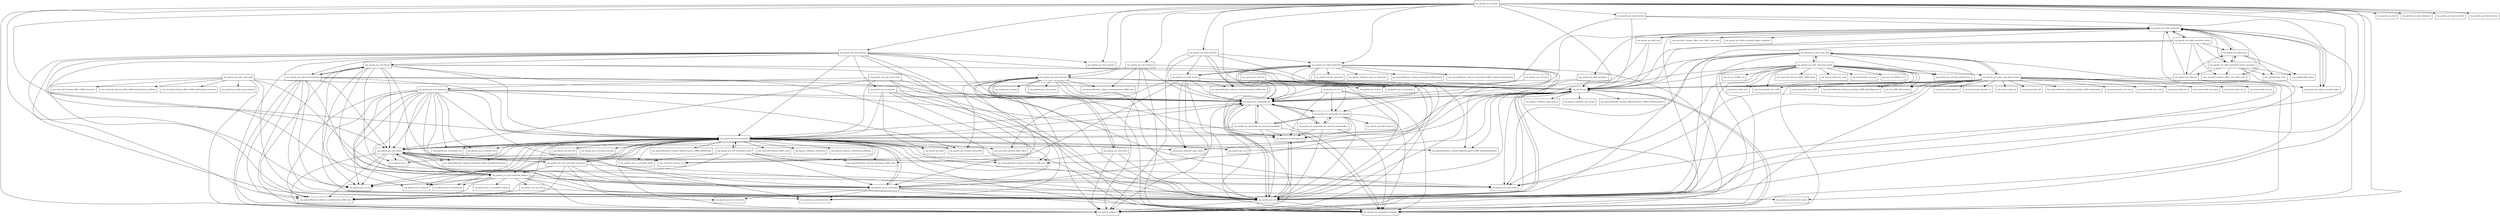 digraph poi_ooxml_3_17_beta1_package_dependencies {
  node [shape = box, fontsize=10.0];
  org_apache_poi -> org_apache_poi_openxml4j_exceptions;
  org_apache_poi -> org_apache_poi_openxml4j_opc;
  org_apache_poi -> org_apache_poi_openxml4j_opc_internal;
  org_apache_poi -> org_apache_poi_openxml4j_util;
  org_apache_poi -> org_apache_poi_poifs_filesystem;
  org_apache_poi -> org_apache_poi_util;
  org_apache_poi -> org_apache_xmlbeans;
  org_apache_poi -> org_apache_xmlbeans_impl_common;
  org_apache_poi -> org_apache_xmlbeans_xml_stream;
  org_apache_poi -> org_openxmlformats_schemas_officeDocument_x2006_customProperties;
  org_apache_poi -> org_openxmlformats_schemas_officeDocument_x2006_extendedProperties;
  org_apache_poi_dev -> org_apache_poi_openxml4j_exceptions;
  org_apache_poi_dev -> org_apache_poi_openxml4j_opc;
  org_apache_poi_dev -> org_apache_poi_openxml4j_opc_internal;
  org_apache_poi_dev -> org_apache_poi_openxml4j_util;
  org_apache_poi_dev -> org_apache_poi_util;
  org_apache_poi_extractor -> org_apache_poi;
  org_apache_poi_extractor -> org_apache_poi_hsmf;
  org_apache_poi_extractor -> org_apache_poi_hsmf_datatypes;
  org_apache_poi_extractor -> org_apache_poi_hsmf_extractor;
  org_apache_poi_extractor -> org_apache_poi_hssf_extractor;
  org_apache_poi_extractor -> org_apache_poi_hssf_record_crypto;
  org_apache_poi_extractor -> org_apache_poi_hwpf_extractor;
  org_apache_poi_extractor -> org_apache_poi_openxml4j_exceptions;
  org_apache_poi_extractor -> org_apache_poi_openxml4j_opc;
  org_apache_poi_extractor -> org_apache_poi_poifs_crypt;
  org_apache_poi_extractor -> org_apache_poi_poifs_filesystem;
  org_apache_poi_extractor -> org_apache_poi_util;
  org_apache_poi_extractor -> org_apache_poi_xdgf_extractor;
  org_apache_poi_extractor -> org_apache_poi_xslf_extractor;
  org_apache_poi_extractor -> org_apache_poi_xslf_usermodel;
  org_apache_poi_extractor -> org_apache_poi_xssf_extractor;
  org_apache_poi_extractor -> org_apache_poi_xssf_usermodel;
  org_apache_poi_extractor -> org_apache_poi_xwpf_extractor;
  org_apache_poi_extractor -> org_apache_poi_xwpf_usermodel;
  org_apache_poi_extractor -> org_apache_xmlbeans;
  org_apache_poi_openxml4j_exceptions -> org_apache_poi;
  org_apache_poi_openxml4j_opc -> org_apache_poi_openxml4j_exceptions;
  org_apache_poi_openxml4j_opc -> org_apache_poi_openxml4j_opc_internal;
  org_apache_poi_openxml4j_opc -> org_apache_poi_openxml4j_opc_internal_marshallers;
  org_apache_poi_openxml4j_opc -> org_apache_poi_openxml4j_opc_internal_unmarshallers;
  org_apache_poi_openxml4j_opc -> org_apache_poi_openxml4j_util;
  org_apache_poi_openxml4j_opc -> org_apache_poi_util;
  org_apache_poi_openxml4j_opc_internal -> org_apache_poi_openxml4j_exceptions;
  org_apache_poi_openxml4j_opc_internal -> org_apache_poi_openxml4j_opc;
  org_apache_poi_openxml4j_opc_internal -> org_apache_poi_openxml4j_opc_internal_marshallers;
  org_apache_poi_openxml4j_opc_internal -> org_apache_poi_openxml4j_opc_internal_unmarshallers;
  org_apache_poi_openxml4j_opc_internal -> org_apache_poi_openxml4j_util;
  org_apache_poi_openxml4j_opc_internal -> org_apache_poi_poifs_common;
  org_apache_poi_openxml4j_opc_internal -> org_apache_poi_util;
  org_apache_poi_openxml4j_opc_internal_marshallers -> org_apache_poi_openxml4j_exceptions;
  org_apache_poi_openxml4j_opc_internal_marshallers -> org_apache_poi_openxml4j_opc;
  org_apache_poi_openxml4j_opc_internal_marshallers -> org_apache_poi_openxml4j_opc_internal;
  org_apache_poi_openxml4j_opc_internal_marshallers -> org_apache_poi_openxml4j_util;
  org_apache_poi_openxml4j_opc_internal_marshallers -> org_apache_poi_util;
  org_apache_poi_openxml4j_opc_internal_marshallers -> org_apache_poi_xssf_usermodel;
  org_apache_poi_openxml4j_opc_internal_unmarshallers -> org_apache_poi_openxml4j_exceptions;
  org_apache_poi_openxml4j_opc_internal_unmarshallers -> org_apache_poi_openxml4j_opc;
  org_apache_poi_openxml4j_opc_internal_unmarshallers -> org_apache_poi_openxml4j_opc_internal;
  org_apache_poi_openxml4j_opc_internal_unmarshallers -> org_apache_poi_openxml4j_util;
  org_apache_poi_openxml4j_opc_internal_unmarshallers -> org_apache_poi_util;
  org_apache_poi_openxml4j_util -> org_apache_poi_util;
  org_apache_poi_poifs_crypt_agile -> com_microsoft_schemas_office_x2006_encryption;
  org_apache_poi_poifs_crypt_agile -> com_microsoft_schemas_office_x2006_keyEncryptor_certificate;
  org_apache_poi_poifs_crypt_agile -> com_microsoft_schemas_office_x2006_keyEncryptor_password;
  org_apache_poi_poifs_crypt_agile -> org_apache_poi;
  org_apache_poi_poifs_crypt_agile -> org_apache_poi_poifs_crypt;
  org_apache_poi_poifs_crypt_agile -> org_apache_poi_poifs_crypt_standard;
  org_apache_poi_poifs_crypt_agile -> org_apache_poi_poifs_filesystem;
  org_apache_poi_poifs_crypt_agile -> org_apache_poi_util;
  org_apache_poi_poifs_crypt_agile -> org_apache_xmlbeans;
  org_apache_poi_poifs_crypt_dsig -> org_apache_jcp_xml_dsig_internal_dom;
  org_apache_poi_poifs_crypt_dsig -> org_apache_poi;
  org_apache_poi_poifs_crypt_dsig -> org_apache_poi_openxml4j_exceptions;
  org_apache_poi_poifs_crypt_dsig -> org_apache_poi_openxml4j_opc;
  org_apache_poi_poifs_crypt_dsig -> org_apache_poi_poifs_crypt;
  org_apache_poi_poifs_crypt_dsig -> org_apache_poi_poifs_crypt_dsig_facets;
  org_apache_poi_poifs_crypt_dsig -> org_apache_poi_poifs_crypt_dsig_services;
  org_apache_poi_poifs_crypt_dsig -> org_apache_poi_util;
  org_apache_poi_poifs_crypt_dsig -> org_apache_xmlbeans;
  org_apache_poi_poifs_crypt_dsig -> org_w3_x2000_x09_xmldsig;
  org_apache_poi_poifs_crypt_dsig_facets -> com_microsoft_schemas_office_x2006_digsig;
  org_apache_poi_poifs_crypt_dsig_facets -> org_apache_jcp_xml_dsig_internal_dom;
  org_apache_poi_poifs_crypt_dsig_facets -> org_apache_poi;
  org_apache_poi_poifs_crypt_dsig_facets -> org_apache_poi_openxml4j_exceptions;
  org_apache_poi_poifs_crypt_dsig_facets -> org_apache_poi_openxml4j_opc;
  org_apache_poi_poifs_crypt_dsig_facets -> org_apache_poi_poifs_crypt;
  org_apache_poi_poifs_crypt_dsig_facets -> org_apache_poi_poifs_crypt_dsig;
  org_apache_poi_poifs_crypt_dsig_facets -> org_apache_poi_poifs_crypt_dsig_services;
  org_apache_poi_poifs_crypt_dsig_facets -> org_apache_poi_util;
  org_apache_poi_poifs_crypt_dsig_facets -> org_apache_xmlbeans;
  org_apache_poi_poifs_crypt_dsig_facets -> org_bouncycastle_asn1;
  org_apache_poi_poifs_crypt_dsig_facets -> org_bouncycastle_asn1_ocsp;
  org_apache_poi_poifs_crypt_dsig_facets -> org_bouncycastle_asn1_x500;
  org_apache_poi_poifs_crypt_dsig_facets -> org_bouncycastle_asn1_x509;
  org_apache_poi_poifs_crypt_dsig_facets -> org_bouncycastle_cert_ocsp;
  org_apache_poi_poifs_crypt_dsig_facets -> org_etsi_uri_x01903_v13;
  org_apache_poi_poifs_crypt_dsig_facets -> org_etsi_uri_x01903_v14;
  org_apache_poi_poifs_crypt_dsig_facets -> org_openxmlformats_schemas_xpackage_x2006_digitalSignature;
  org_apache_poi_poifs_crypt_dsig_facets -> org_w3_x2000_x09_xmldsig;
  org_apache_poi_poifs_crypt_dsig_services -> org_apache_poi;
  org_apache_poi_poifs_crypt_dsig_services -> org_apache_poi_poifs_crypt;
  org_apache_poi_poifs_crypt_dsig_services -> org_apache_poi_poifs_crypt_dsig;
  org_apache_poi_poifs_crypt_dsig_services -> org_apache_poi_util;
  org_apache_poi_poifs_crypt_dsig_services -> org_apache_xmlbeans;
  org_apache_poi_poifs_crypt_dsig_services -> org_bouncycastle_asn1;
  org_apache_poi_poifs_crypt_dsig_services -> org_bouncycastle_asn1_cmp;
  org_apache_poi_poifs_crypt_dsig_services -> org_bouncycastle_asn1_nist;
  org_apache_poi_poifs_crypt_dsig_services -> org_bouncycastle_asn1_x500;
  org_apache_poi_poifs_crypt_dsig_services -> org_bouncycastle_asn1_x509;
  org_apache_poi_poifs_crypt_dsig_services -> org_bouncycastle_cert;
  org_apache_poi_poifs_crypt_dsig_services -> org_bouncycastle_cert_jcajce;
  org_apache_poi_poifs_crypt_dsig_services -> org_bouncycastle_cms;
  org_apache_poi_poifs_crypt_dsig_services -> org_bouncycastle_cms_bc;
  org_apache_poi_poifs_crypt_dsig_services -> org_bouncycastle_operator;
  org_apache_poi_poifs_crypt_dsig_services -> org_bouncycastle_operator_bc;
  org_apache_poi_poifs_crypt_dsig_services -> org_bouncycastle_tsp;
  org_apache_poi_poifs_crypt_dsig_services -> org_bouncycastle_util;
  org_apache_poi_poifs_crypt_dsig_services -> org_openxmlformats_schemas_xpackage_x2006_digitalSignature;
  org_apache_poi_poifs_crypt_dsig_services -> org_openxmlformats_schemas_xpackage_x2006_relationships;
  org_apache_poi_poifs_crypt_dsig_services -> org_w3_x2000_x09_xmldsig;
  org_apache_poi_poifs_crypt_temp -> org_apache_poi_openxml4j_util;
  org_apache_poi_poifs_crypt_temp -> org_apache_poi_poifs_crypt;
  org_apache_poi_poifs_crypt_temp -> org_apache_poi_util;
  org_apache_poi_poifs_crypt_temp -> org_apache_poi_xssf_model;
  org_apache_poi_poifs_crypt_temp -> org_apache_poi_xssf_streaming;
  org_apache_poi_poifs_crypt_temp -> org_apache_poi_xssf_usermodel;
  org_apache_poi_ss_extractor -> org_apache_poi_hpsf;
  org_apache_poi_ss_extractor -> org_apache_poi_openxml4j_opc;
  org_apache_poi_ss_extractor -> org_apache_poi_poifs_filesystem;
  org_apache_poi_ss_extractor -> org_apache_poi_ss_usermodel;
  org_apache_poi_ss_extractor -> org_apache_poi_util;
  org_apache_poi_ss_extractor -> org_apache_poi_xssf_usermodel;
  org_apache_poi_ss_usermodel -> org_apache_poi;
  org_apache_poi_ss_usermodel -> org_apache_poi_hssf_record_crypto;
  org_apache_poi_ss_usermodel -> org_apache_poi_hssf_usermodel;
  org_apache_poi_ss_usermodel -> org_apache_poi_openxml4j_exceptions;
  org_apache_poi_ss_usermodel -> org_apache_poi_openxml4j_opc;
  org_apache_poi_ss_usermodel -> org_apache_poi_poifs_filesystem;
  org_apache_poi_ss_usermodel -> org_apache_poi_util;
  org_apache_poi_ss_usermodel -> org_apache_poi_xssf_usermodel;
  org_apache_poi_util -> org_apache_poi;
  org_apache_poi_util -> org_apache_poi_openxml4j_exceptions;
  org_apache_poi_util -> org_apache_poi_openxml4j_opc;
  org_apache_poi_util -> org_apache_poi_openxml4j_util;
  org_apache_poi_util -> org_apache_xmlbeans;
  org_apache_poi_xdgf_exceptions -> org_apache_poi;
  org_apache_poi_xdgf_exceptions -> org_apache_poi_openxml4j_opc;
  org_apache_poi_xdgf_extractor -> org_apache_poi;
  org_apache_poi_xdgf_extractor -> org_apache_poi_openxml4j_opc;
  org_apache_poi_xdgf_extractor -> org_apache_poi_xdgf_usermodel;
  org_apache_poi_xdgf_extractor -> org_apache_poi_xdgf_usermodel_shape;
  org_apache_poi_xdgf_geom -> com_graphbuilder_curve;
  org_apache_poi_xdgf_geom -> com_graphbuilder_geom;
  org_apache_poi_xdgf_geom -> org_apache_poi_xdgf_usermodel;
  org_apache_poi_xdgf_geom -> org_apache_poi_xdgf_usermodel_section_geometry;
  org_apache_poi_xdgf_usermodel -> com_microsoft_schemas_office_visio_x2012_main;
  org_apache_poi_xdgf_usermodel -> com_microsoft_schemas_office_visio_x2012_main_impl;
  org_apache_poi_xdgf_usermodel -> org_apache_poi;
  org_apache_poi_xdgf_usermodel -> org_apache_poi_openxml4j_exceptions;
  org_apache_poi_xdgf_usermodel -> org_apache_poi_openxml4j_opc;
  org_apache_poi_xdgf_usermodel -> org_apache_poi_util;
  org_apache_poi_xdgf_usermodel -> org_apache_poi_xdgf_exceptions;
  org_apache_poi_xdgf_usermodel -> org_apache_poi_xdgf_geom;
  org_apache_poi_xdgf_usermodel -> org_apache_poi_xdgf_usermodel_section;
  org_apache_poi_xdgf_usermodel -> org_apache_poi_xdgf_usermodel_shape;
  org_apache_poi_xdgf_usermodel -> org_apache_poi_xdgf_usermodel_shape_exceptions;
  org_apache_poi_xdgf_usermodel -> org_apache_poi_xdgf_xml;
  org_apache_poi_xdgf_usermodel -> org_apache_xmlbeans;
  org_apache_poi_xdgf_usermodel_section -> com_microsoft_schemas_office_visio_x2012_main;
  org_apache_poi_xdgf_usermodel_section -> org_apache_poi;
  org_apache_poi_xdgf_usermodel_section -> org_apache_poi_util;
  org_apache_poi_xdgf_usermodel_section -> org_apache_poi_xdgf_geom;
  org_apache_poi_xdgf_usermodel_section -> org_apache_poi_xdgf_usermodel;
  org_apache_poi_xdgf_usermodel_section -> org_apache_poi_xdgf_usermodel_section_geometry;
  org_apache_poi_xdgf_usermodel_section -> org_apache_poi_xdgf_util;
  org_apache_poi_xdgf_usermodel_section_geometry -> com_graphbuilder_curve;
  org_apache_poi_xdgf_usermodel_section_geometry -> com_graphbuilder_geom;
  org_apache_poi_xdgf_usermodel_section_geometry -> com_microsoft_schemas_office_visio_x2012_main;
  org_apache_poi_xdgf_usermodel_section_geometry -> org_apache_poi;
  org_apache_poi_xdgf_usermodel_section_geometry -> org_apache_poi_util;
  org_apache_poi_xdgf_usermodel_section_geometry -> org_apache_poi_xdgf_geom;
  org_apache_poi_xdgf_usermodel_section_geometry -> org_apache_poi_xdgf_usermodel;
  org_apache_poi_xdgf_usermodel_section_geometry -> org_apache_poi_xdgf_util;
  org_apache_poi_xdgf_usermodel_shape -> org_apache_poi_xdgf_usermodel;
  org_apache_poi_xdgf_util -> org_apache_poi;
  org_apache_poi_xdgf_util -> org_apache_poi_xdgf_geom;
  org_apache_poi_xdgf_util -> org_apache_poi_xdgf_usermodel;
  org_apache_poi_xdgf_util -> org_apache_poi_xdgf_usermodel_shape;
  org_apache_poi_xdgf_util -> org_apache_xmlbeans;
  org_apache_poi_xdgf_xml -> org_apache_poi;
  org_apache_poi_xdgf_xml -> org_apache_poi_openxml4j_opc;
  org_apache_poi_xdgf_xml -> org_apache_poi_xdgf_usermodel;
  org_apache_poi_xslf_extractor -> org_apache_poi;
  org_apache_poi_xslf_extractor -> org_apache_poi_openxml4j_exceptions;
  org_apache_poi_xslf_extractor -> org_apache_poi_openxml4j_opc;
  org_apache_poi_xslf_extractor -> org_apache_poi_xslf_usermodel;
  org_apache_poi_xslf_extractor -> org_apache_xmlbeans;
  org_apache_poi_xslf_extractor -> org_openxmlformats_schemas_presentationml_x2006_main;
  org_apache_poi_xslf_model -> org_apache_poi_util;
  org_apache_poi_xslf_model -> org_apache_poi_xslf_usermodel;
  org_apache_poi_xslf_model -> org_apache_xmlbeans;
  org_apache_poi_xslf_model -> org_openxmlformats_schemas_drawingml_x2006_main;
  org_apache_poi_xslf_usermodel -> org_apache_poi;
  org_apache_poi_xslf_usermodel -> org_apache_poi_common_usermodel;
  org_apache_poi_xslf_usermodel -> org_apache_poi_openxml4j_exceptions;
  org_apache_poi_xslf_usermodel -> org_apache_poi_openxml4j_opc;
  org_apache_poi_xslf_usermodel -> org_apache_poi_sl_draw;
  org_apache_poi_xslf_usermodel -> org_apache_poi_sl_draw_geom;
  org_apache_poi_xslf_usermodel -> org_apache_poi_sl_image;
  org_apache_poi_xslf_usermodel -> org_apache_poi_sl_usermodel;
  org_apache_poi_xslf_usermodel -> org_apache_poi_util;
  org_apache_poi_xslf_usermodel -> org_apache_poi_xslf_model;
  org_apache_poi_xslf_usermodel -> org_apache_xmlbeans;
  org_apache_poi_xslf_usermodel -> org_apache_xmlbeans_impl_values;
  org_apache_poi_xslf_usermodel -> org_openxmlformats_schemas_drawingml_x2006_chart;
  org_apache_poi_xslf_usermodel -> org_openxmlformats_schemas_drawingml_x2006_main;
  org_apache_poi_xslf_usermodel -> org_openxmlformats_schemas_presentationml_x2006_main;
  org_apache_poi_xslf_util -> org_apache_poi_sl_draw;
  org_apache_poi_xslf_util -> org_apache_poi_sl_usermodel;
  org_apache_poi_xssf -> org_apache_poi;
  org_apache_poi_xssf_binary -> com_microsoft_schemas_vml;
  org_apache_poi_xssf_binary -> org_apache_poi;
  org_apache_poi_xssf_binary -> org_apache_poi_openxml4j_exceptions;
  org_apache_poi_xssf_binary -> org_apache_poi_openxml4j_opc;
  org_apache_poi_xssf_binary -> org_apache_poi_ss_usermodel;
  org_apache_poi_xssf_binary -> org_apache_poi_ss_util;
  org_apache_poi_xssf_binary -> org_apache_poi_util;
  org_apache_poi_xssf_binary -> org_apache_poi_xssf_eventusermodel;
  org_apache_poi_xssf_binary -> org_apache_poi_xssf_model;
  org_apache_poi_xssf_binary -> org_apache_poi_xssf_usermodel;
  org_apache_poi_xssf_binary -> org_apache_poi_xssf_usermodel_helpers;
  org_apache_poi_xssf_binary -> org_openxmlformats_schemas_spreadsheetml_x2006_main;
  org_apache_poi_xssf_dev -> org_apache_poi;
  org_apache_poi_xssf_dev -> org_apache_poi_openxml4j_opc;
  org_apache_poi_xssf_dev -> org_apache_poi_openxml4j_opc_internal;
  org_apache_poi_xssf_dev -> org_apache_poi_util;
  org_apache_poi_xssf_dev -> org_apache_poi_xssf_usermodel;
  org_apache_poi_xssf_dev -> org_apache_xmlbeans;
  org_apache_poi_xssf_eventusermodel -> org_apache_poi;
  org_apache_poi_xssf_eventusermodel -> org_apache_poi_openxml4j_exceptions;
  org_apache_poi_xssf_eventusermodel -> org_apache_poi_openxml4j_opc;
  org_apache_poi_xssf_eventusermodel -> org_apache_poi_ss_usermodel;
  org_apache_poi_xssf_eventusermodel -> org_apache_poi_ss_util;
  org_apache_poi_xssf_eventusermodel -> org_apache_poi_util;
  org_apache_poi_xssf_eventusermodel -> org_apache_poi_xssf_binary;
  org_apache_poi_xssf_eventusermodel -> org_apache_poi_xssf_model;
  org_apache_poi_xssf_eventusermodel -> org_apache_poi_xssf_usermodel;
  org_apache_poi_xssf_eventusermodel -> org_apache_xmlbeans;
  org_apache_poi_xssf_eventusermodel -> org_openxmlformats_schemas_spreadsheetml_x2006_main;
  org_apache_poi_xssf_extractor -> org_apache_poi;
  org_apache_poi_xssf_extractor -> org_apache_poi_hssf_extractor;
  org_apache_poi_xssf_extractor -> org_apache_poi_openxml4j_exceptions;
  org_apache_poi_xssf_extractor -> org_apache_poi_openxml4j_opc;
  org_apache_poi_xssf_extractor -> org_apache_poi_ss_extractor;
  org_apache_poi_xssf_extractor -> org_apache_poi_ss_usermodel;
  org_apache_poi_xssf_extractor -> org_apache_poi_ss_util;
  org_apache_poi_xssf_extractor -> org_apache_poi_util;
  org_apache_poi_xssf_extractor -> org_apache_poi_xssf_binary;
  org_apache_poi_xssf_extractor -> org_apache_poi_xssf_eventusermodel;
  org_apache_poi_xssf_extractor -> org_apache_poi_xssf_model;
  org_apache_poi_xssf_extractor -> org_apache_poi_xssf_usermodel;
  org_apache_poi_xssf_extractor -> org_apache_poi_xssf_usermodel_helpers;
  org_apache_poi_xssf_extractor -> org_apache_xmlbeans;
  org_apache_poi_xssf_extractor -> org_openxmlformats_schemas_spreadsheetml_x2006_main;
  org_apache_poi_xssf_model -> com_microsoft_schemas_vml;
  org_apache_poi_xssf_model -> org_apache_poi;
  org_apache_poi_xssf_model -> org_apache_poi_openxml4j_opc;
  org_apache_poi_xssf_model -> org_apache_poi_ss;
  org_apache_poi_xssf_model -> org_apache_poi_ss_usermodel;
  org_apache_poi_xssf_model -> org_apache_poi_ss_util;
  org_apache_poi_xssf_model -> org_apache_poi_util;
  org_apache_poi_xssf_model -> org_apache_poi_xssf_usermodel;
  org_apache_poi_xssf_model -> org_apache_poi_xssf_usermodel_extensions;
  org_apache_poi_xssf_model -> org_apache_poi_xssf_usermodel_helpers;
  org_apache_poi_xssf_model -> org_apache_xmlbeans;
  org_apache_poi_xssf_model -> org_openxmlformats_schemas_drawingml_x2006_main;
  org_apache_poi_xssf_model -> org_openxmlformats_schemas_drawingml_x2006_spreadsheetDrawing;
  org_apache_poi_xssf_model -> org_openxmlformats_schemas_spreadsheetml_x2006_main;
  org_apache_poi_xssf_streaming -> org_apache_poi_common_usermodel;
  org_apache_poi_xssf_streaming -> org_apache_poi_openxml4j_opc;
  org_apache_poi_xssf_streaming -> org_apache_poi_openxml4j_util;
  org_apache_poi_xssf_streaming -> org_apache_poi_ss;
  org_apache_poi_xssf_streaming -> org_apache_poi_ss_formula;
  org_apache_poi_xssf_streaming -> org_apache_poi_ss_formula_eval;
  org_apache_poi_xssf_streaming -> org_apache_poi_ss_formula_ptg;
  org_apache_poi_xssf_streaming -> org_apache_poi_ss_formula_udf;
  org_apache_poi_xssf_streaming -> org_apache_poi_ss_usermodel;
  org_apache_poi_xssf_streaming -> org_apache_poi_ss_util;
  org_apache_poi_xssf_streaming -> org_apache_poi_util;
  org_apache_poi_xssf_streaming -> org_apache_poi_xssf_model;
  org_apache_poi_xssf_streaming -> org_apache_poi_xssf_usermodel;
  org_apache_poi_xssf_streaming -> org_apache_poi_xssf_usermodel_helpers;
  org_apache_poi_xssf_streaming -> org_openxmlformats_schemas_drawingml_x2006_main;
  org_apache_poi_xssf_streaming -> org_openxmlformats_schemas_drawingml_x2006_spreadsheetDrawing;
  org_apache_poi_xssf_streaming -> org_openxmlformats_schemas_spreadsheetml_x2006_main;
  org_apache_poi_xssf_usermodel -> com_microsoft_schemas_office_excel;
  org_apache_poi_xssf_usermodel -> com_microsoft_schemas_office_office;
  org_apache_poi_xssf_usermodel -> com_microsoft_schemas_vml;
  org_apache_poi_xssf_usermodel -> org_apache_commons_collections4;
  org_apache_poi_xssf_usermodel -> org_apache_commons_collections4_multimap;
  org_apache_poi_xssf_usermodel -> org_apache_poi;
  org_apache_poi_xssf_usermodel -> org_apache_poi_common_usermodel;
  org_apache_poi_xssf_usermodel -> org_apache_poi_hpsf;
  org_apache_poi_xssf_usermodel -> org_apache_poi_hssf_util;
  org_apache_poi_xssf_usermodel -> org_apache_poi_openxml4j_exceptions;
  org_apache_poi_xssf_usermodel -> org_apache_poi_openxml4j_opc;
  org_apache_poi_xssf_usermodel -> org_apache_poi_poifs_crypt;
  org_apache_poi_xssf_usermodel -> org_apache_poi_poifs_filesystem;
  org_apache_poi_xssf_usermodel -> org_apache_poi_ss;
  org_apache_poi_xssf_usermodel -> org_apache_poi_ss_formula;
  org_apache_poi_xssf_usermodel -> org_apache_poi_ss_formula_eval;
  org_apache_poi_xssf_usermodel -> org_apache_poi_ss_formula_functions;
  org_apache_poi_xssf_usermodel -> org_apache_poi_ss_formula_ptg;
  org_apache_poi_xssf_usermodel -> org_apache_poi_ss_formula_udf;
  org_apache_poi_xssf_usermodel -> org_apache_poi_ss_usermodel;
  org_apache_poi_xssf_usermodel -> org_apache_poi_ss_usermodel_charts;
  org_apache_poi_xssf_usermodel -> org_apache_poi_ss_util;
  org_apache_poi_xssf_usermodel -> org_apache_poi_util;
  org_apache_poi_xssf_usermodel -> org_apache_poi_xssf;
  org_apache_poi_xssf_usermodel -> org_apache_poi_xssf_model;
  org_apache_poi_xssf_usermodel -> org_apache_poi_xssf_usermodel_charts;
  org_apache_poi_xssf_usermodel -> org_apache_poi_xssf_usermodel_extensions;
  org_apache_poi_xssf_usermodel -> org_apache_poi_xssf_usermodel_helpers;
  org_apache_poi_xssf_usermodel -> org_apache_xmlbeans;
  org_apache_poi_xssf_usermodel -> org_apache_xmlbeans_impl_values;
  org_apache_poi_xssf_usermodel -> org_openxmlformats_schemas_drawingml_x2006_chart;
  org_apache_poi_xssf_usermodel -> org_openxmlformats_schemas_drawingml_x2006_main;
  org_apache_poi_xssf_usermodel -> org_openxmlformats_schemas_drawingml_x2006_spreadsheetDrawing;
  org_apache_poi_xssf_usermodel -> org_openxmlformats_schemas_officeDocument_x2006_extendedProperties;
  org_apache_poi_xssf_usermodel -> org_openxmlformats_schemas_officeDocument_x2006_relationships;
  org_apache_poi_xssf_usermodel -> org_openxmlformats_schemas_spreadsheetml_x2006_main;
  org_apache_poi_xssf_usermodel_charts -> org_apache_poi_ss_usermodel;
  org_apache_poi_xssf_usermodel_charts -> org_apache_poi_ss_usermodel_charts;
  org_apache_poi_xssf_usermodel_charts -> org_apache_poi_ss_util;
  org_apache_poi_xssf_usermodel_charts -> org_apache_poi_util;
  org_apache_poi_xssf_usermodel_charts -> org_apache_poi_xssf_usermodel;
  org_apache_poi_xssf_usermodel_charts -> org_openxmlformats_schemas_drawingml_x2006_chart;
  org_apache_poi_xssf_usermodel_extensions -> org_apache_poi_hssf_usermodel;
  org_apache_poi_xssf_usermodel_extensions -> org_apache_poi_ss_usermodel;
  org_apache_poi_xssf_usermodel_extensions -> org_apache_poi_util;
  org_apache_poi_xssf_usermodel_extensions -> org_apache_poi_xssf_model;
  org_apache_poi_xssf_usermodel_extensions -> org_apache_poi_xssf_usermodel;
  org_apache_poi_xssf_usermodel_extensions -> org_apache_poi_xssf_usermodel_helpers;
  org_apache_poi_xssf_usermodel_extensions -> org_openxmlformats_schemas_spreadsheetml_x2006_main;
  org_apache_poi_xssf_usermodel_helpers -> org_apache_poi_poifs_crypt;
  org_apache_poi_xssf_usermodel_helpers -> org_apache_poi_ss_formula;
  org_apache_poi_xssf_usermodel_helpers -> org_apache_poi_ss_formula_ptg;
  org_apache_poi_xssf_usermodel_helpers -> org_apache_poi_ss_usermodel;
  org_apache_poi_xssf_usermodel_helpers -> org_apache_poi_ss_usermodel_helpers;
  org_apache_poi_xssf_usermodel_helpers -> org_apache_poi_ss_util;
  org_apache_poi_xssf_usermodel_helpers -> org_apache_poi_util;
  org_apache_poi_xssf_usermodel_helpers -> org_apache_poi_xssf_model;
  org_apache_poi_xssf_usermodel_helpers -> org_apache_poi_xssf_usermodel;
  org_apache_poi_xssf_usermodel_helpers -> org_apache_poi_xssf_util;
  org_apache_poi_xssf_usermodel_helpers -> org_apache_xmlbeans;
  org_apache_poi_xssf_usermodel_helpers -> org_openxmlformats_schemas_spreadsheetml_x2006_main;
  org_apache_poi_xssf_util -> org_apache_poi_util;
  org_apache_poi_xssf_util -> org_openxmlformats_schemas_spreadsheetml_x2006_main;
  org_apache_poi_xwpf_extractor -> org_apache_poi;
  org_apache_poi_xwpf_extractor -> org_apache_poi_openxml4j_exceptions;
  org_apache_poi_xwpf_extractor -> org_apache_poi_openxml4j_opc;
  org_apache_poi_xwpf_extractor -> org_apache_poi_xwpf_model;
  org_apache_poi_xwpf_extractor -> org_apache_poi_xwpf_usermodel;
  org_apache_poi_xwpf_extractor -> org_apache_xmlbeans;
  org_apache_poi_xwpf_extractor -> org_openxmlformats_schemas_wordprocessingml_x2006_main;
  org_apache_poi_xwpf_model -> com_microsoft_schemas_office_office;
  org_apache_poi_xwpf_model -> com_microsoft_schemas_vml;
  org_apache_poi_xwpf_model -> org_apache_poi;
  org_apache_poi_xwpf_model -> org_apache_poi_openxml4j_opc;
  org_apache_poi_xwpf_model -> org_apache_poi_util;
  org_apache_poi_xwpf_model -> org_apache_poi_xwpf_usermodel;
  org_apache_poi_xwpf_model -> org_apache_xmlbeans;
  org_apache_poi_xwpf_model -> org_apache_xmlbeans_impl_values;
  org_apache_poi_xwpf_model -> org_openxmlformats_schemas_wordprocessingml_x2006_main;
  org_apache_poi_xwpf_usermodel -> org_apache_poi;
  org_apache_poi_xwpf_usermodel -> org_apache_poi_openxml4j_exceptions;
  org_apache_poi_xwpf_usermodel -> org_apache_poi_openxml4j_opc;
  org_apache_poi_xwpf_usermodel -> org_apache_poi_poifs_crypt;
  org_apache_poi_xwpf_usermodel -> org_apache_poi_util;
  org_apache_poi_xwpf_usermodel -> org_apache_poi_wp_usermodel;
  org_apache_poi_xwpf_usermodel -> org_apache_poi_xwpf_model;
  org_apache_poi_xwpf_usermodel -> org_apache_xmlbeans;
  org_apache_poi_xwpf_usermodel -> org_apache_xmlbeans_impl_values;
  org_apache_poi_xwpf_usermodel -> org_apache_xmlbeans_impl_xb_xmlschema;
  org_apache_poi_xwpf_usermodel -> org_openxmlformats_schemas_drawingml_x2006_main;
  org_apache_poi_xwpf_usermodel -> org_openxmlformats_schemas_drawingml_x2006_picture;
  org_apache_poi_xwpf_usermodel -> org_openxmlformats_schemas_drawingml_x2006_wordprocessingDrawing;
  org_apache_poi_xwpf_usermodel -> org_openxmlformats_schemas_officeDocument_x2006_extendedProperties;
  org_apache_poi_xwpf_usermodel -> org_openxmlformats_schemas_wordprocessingml_x2006_main;
}
